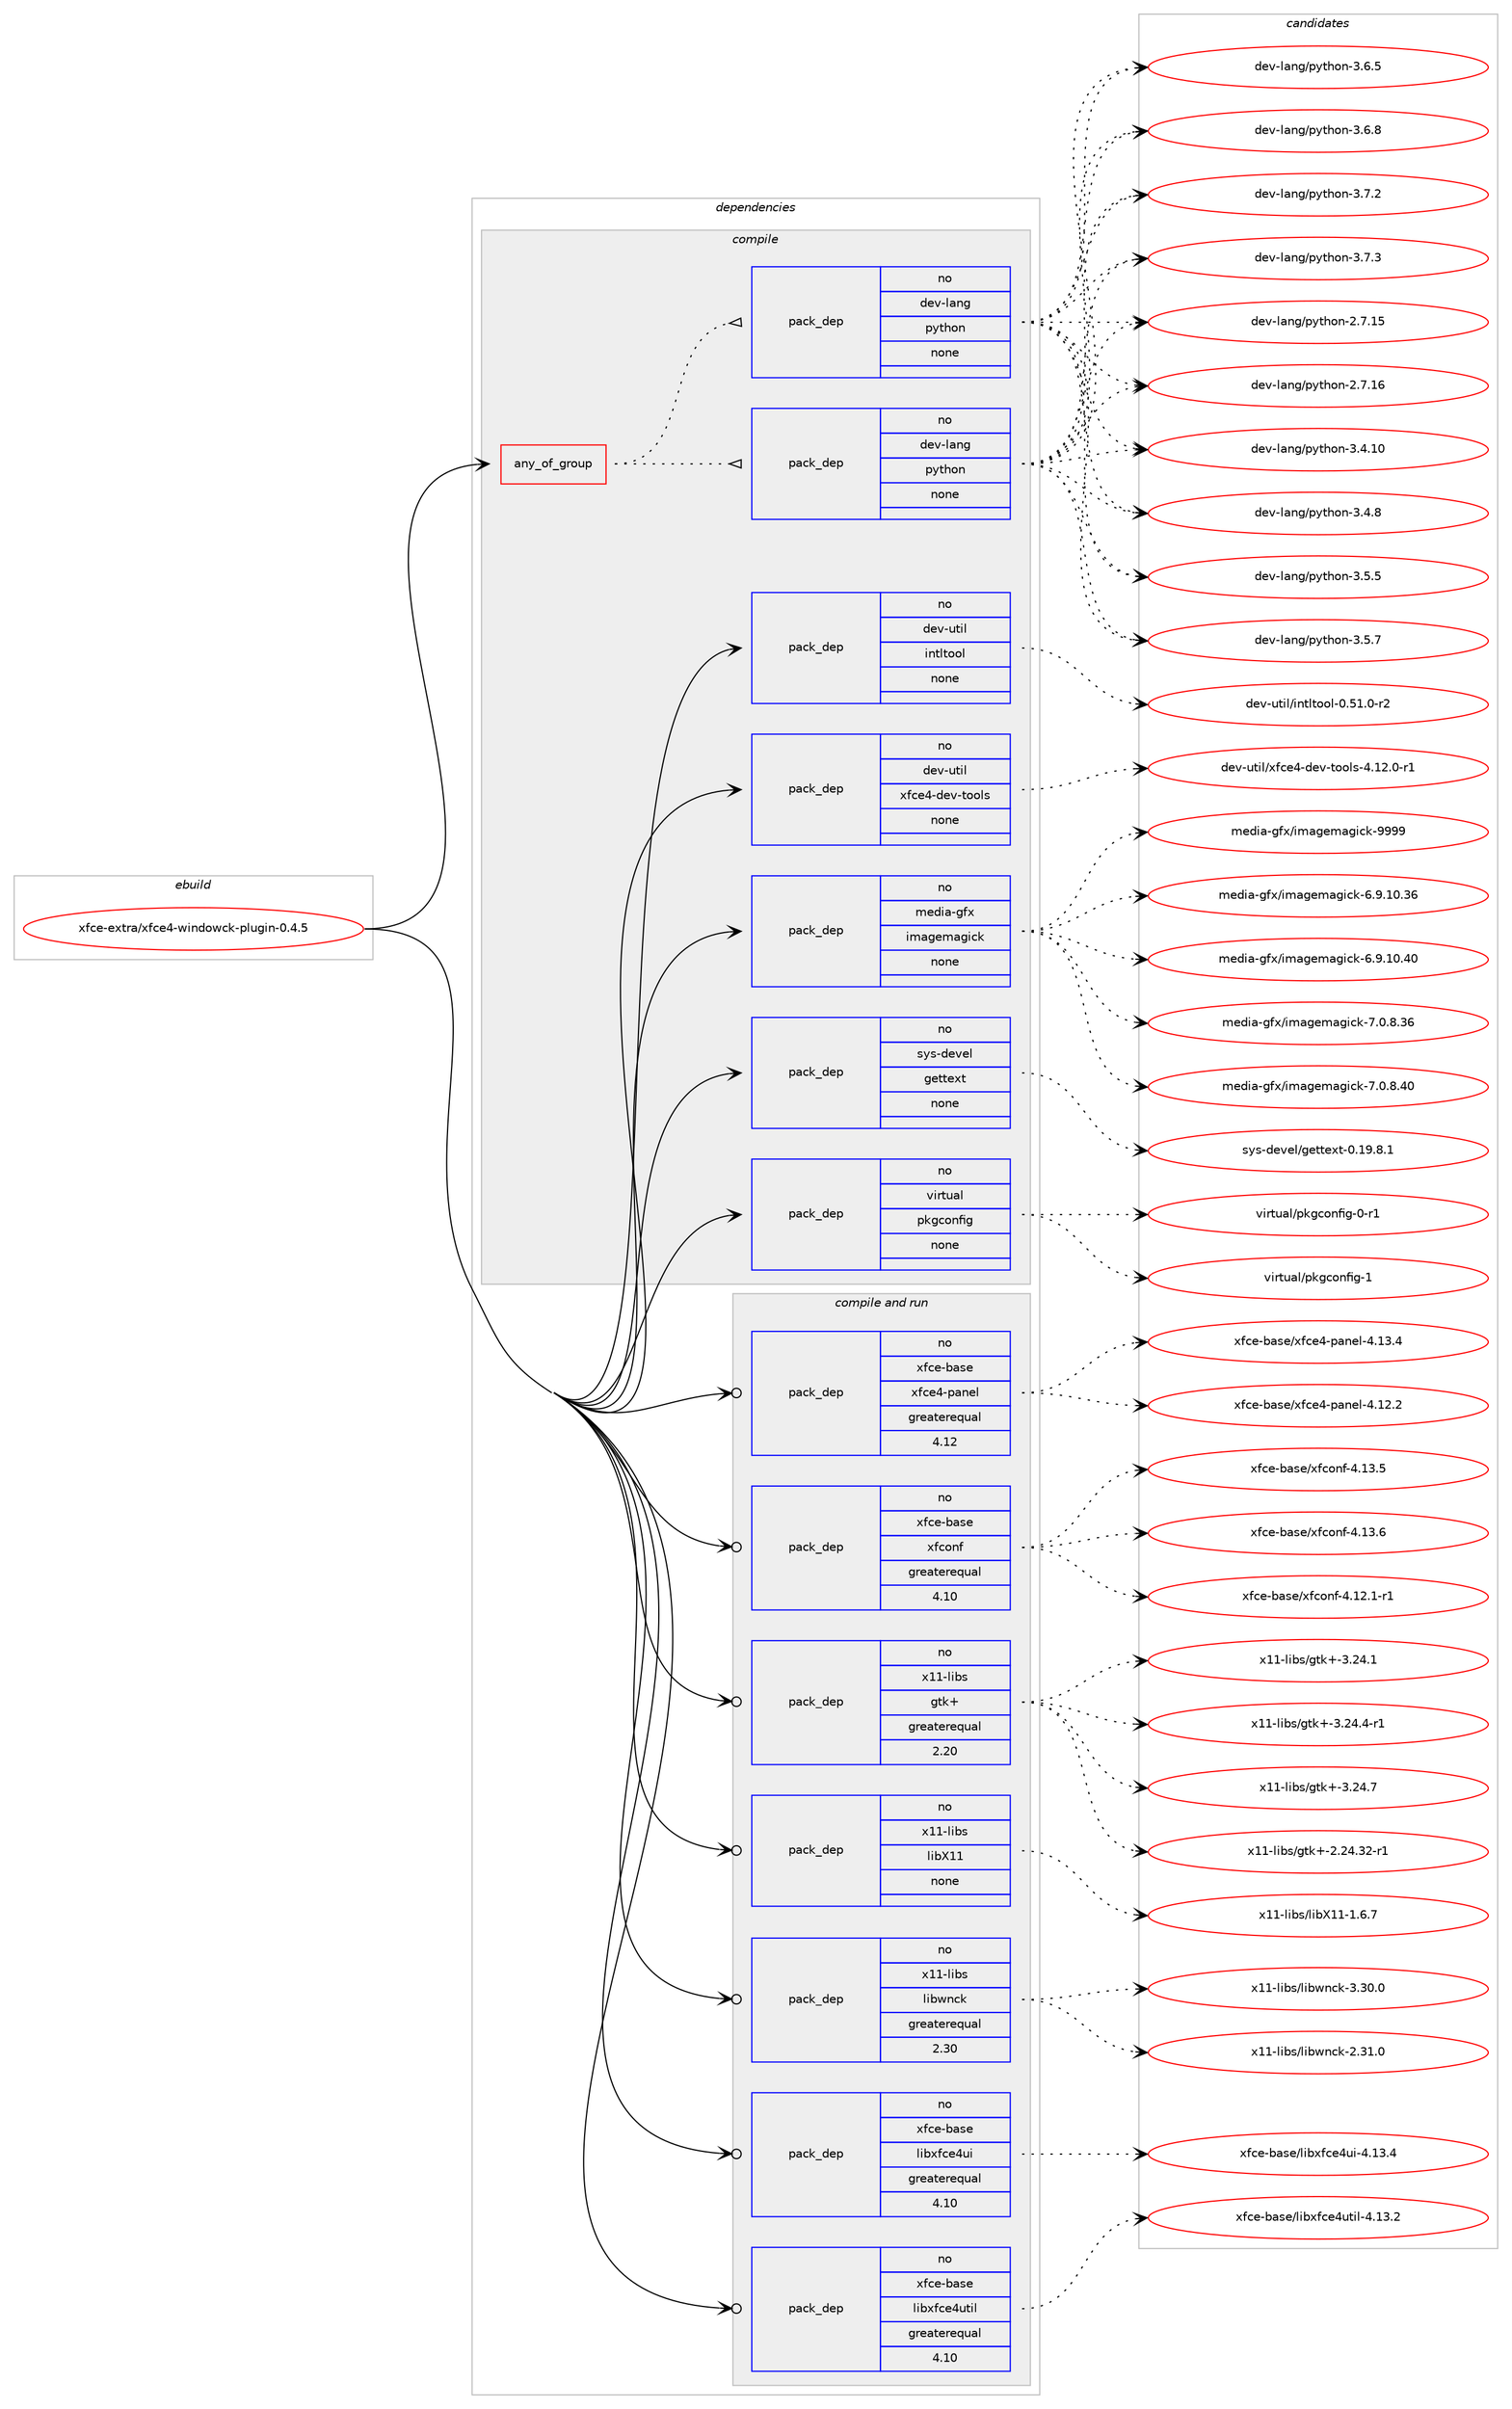 digraph prolog {

# *************
# Graph options
# *************

newrank=true;
concentrate=true;
compound=true;
graph [rankdir=LR,fontname=Helvetica,fontsize=10,ranksep=1.5];#, ranksep=2.5, nodesep=0.2];
edge  [arrowhead=vee];
node  [fontname=Helvetica,fontsize=10];

# **********
# The ebuild
# **********

subgraph cluster_leftcol {
color=gray;
rank=same;
label=<<i>ebuild</i>>;
id [label="xfce-extra/xfce4-windowck-plugin-0.4.5", color=red, width=4, href="../xfce-extra/xfce4-windowck-plugin-0.4.5.svg"];
}

# ****************
# The dependencies
# ****************

subgraph cluster_midcol {
color=gray;
label=<<i>dependencies</i>>;
subgraph cluster_compile {
fillcolor="#eeeeee";
style=filled;
label=<<i>compile</i>>;
subgraph any16 {
dependency2072 [label=<<TABLE BORDER="0" CELLBORDER="1" CELLSPACING="0" CELLPADDING="4"><TR><TD CELLPADDING="10">any_of_group</TD></TR></TABLE>>, shape=none, color=red];subgraph pack1966 {
dependency2073 [label=<<TABLE BORDER="0" CELLBORDER="1" CELLSPACING="0" CELLPADDING="4" WIDTH="220"><TR><TD ROWSPAN="6" CELLPADDING="30">pack_dep</TD></TR><TR><TD WIDTH="110">no</TD></TR><TR><TD>dev-lang</TD></TR><TR><TD>python</TD></TR><TR><TD>none</TD></TR><TR><TD></TD></TR></TABLE>>, shape=none, color=blue];
}
dependency2072:e -> dependency2073:w [weight=20,style="dotted",arrowhead="oinv"];
subgraph pack1967 {
dependency2074 [label=<<TABLE BORDER="0" CELLBORDER="1" CELLSPACING="0" CELLPADDING="4" WIDTH="220"><TR><TD ROWSPAN="6" CELLPADDING="30">pack_dep</TD></TR><TR><TD WIDTH="110">no</TD></TR><TR><TD>dev-lang</TD></TR><TR><TD>python</TD></TR><TR><TD>none</TD></TR><TR><TD></TD></TR></TABLE>>, shape=none, color=blue];
}
dependency2072:e -> dependency2074:w [weight=20,style="dotted",arrowhead="oinv"];
}
id:e -> dependency2072:w [weight=20,style="solid",arrowhead="vee"];
subgraph pack1968 {
dependency2075 [label=<<TABLE BORDER="0" CELLBORDER="1" CELLSPACING="0" CELLPADDING="4" WIDTH="220"><TR><TD ROWSPAN="6" CELLPADDING="30">pack_dep</TD></TR><TR><TD WIDTH="110">no</TD></TR><TR><TD>dev-util</TD></TR><TR><TD>intltool</TD></TR><TR><TD>none</TD></TR><TR><TD></TD></TR></TABLE>>, shape=none, color=blue];
}
id:e -> dependency2075:w [weight=20,style="solid",arrowhead="vee"];
subgraph pack1969 {
dependency2076 [label=<<TABLE BORDER="0" CELLBORDER="1" CELLSPACING="0" CELLPADDING="4" WIDTH="220"><TR><TD ROWSPAN="6" CELLPADDING="30">pack_dep</TD></TR><TR><TD WIDTH="110">no</TD></TR><TR><TD>dev-util</TD></TR><TR><TD>xfce4-dev-tools</TD></TR><TR><TD>none</TD></TR><TR><TD></TD></TR></TABLE>>, shape=none, color=blue];
}
id:e -> dependency2076:w [weight=20,style="solid",arrowhead="vee"];
subgraph pack1970 {
dependency2077 [label=<<TABLE BORDER="0" CELLBORDER="1" CELLSPACING="0" CELLPADDING="4" WIDTH="220"><TR><TD ROWSPAN="6" CELLPADDING="30">pack_dep</TD></TR><TR><TD WIDTH="110">no</TD></TR><TR><TD>media-gfx</TD></TR><TR><TD>imagemagick</TD></TR><TR><TD>none</TD></TR><TR><TD></TD></TR></TABLE>>, shape=none, color=blue];
}
id:e -> dependency2077:w [weight=20,style="solid",arrowhead="vee"];
subgraph pack1971 {
dependency2078 [label=<<TABLE BORDER="0" CELLBORDER="1" CELLSPACING="0" CELLPADDING="4" WIDTH="220"><TR><TD ROWSPAN="6" CELLPADDING="30">pack_dep</TD></TR><TR><TD WIDTH="110">no</TD></TR><TR><TD>sys-devel</TD></TR><TR><TD>gettext</TD></TR><TR><TD>none</TD></TR><TR><TD></TD></TR></TABLE>>, shape=none, color=blue];
}
id:e -> dependency2078:w [weight=20,style="solid",arrowhead="vee"];
subgraph pack1972 {
dependency2079 [label=<<TABLE BORDER="0" CELLBORDER="1" CELLSPACING="0" CELLPADDING="4" WIDTH="220"><TR><TD ROWSPAN="6" CELLPADDING="30">pack_dep</TD></TR><TR><TD WIDTH="110">no</TD></TR><TR><TD>virtual</TD></TR><TR><TD>pkgconfig</TD></TR><TR><TD>none</TD></TR><TR><TD></TD></TR></TABLE>>, shape=none, color=blue];
}
id:e -> dependency2079:w [weight=20,style="solid",arrowhead="vee"];
}
subgraph cluster_compileandrun {
fillcolor="#eeeeee";
style=filled;
label=<<i>compile and run</i>>;
subgraph pack1973 {
dependency2080 [label=<<TABLE BORDER="0" CELLBORDER="1" CELLSPACING="0" CELLPADDING="4" WIDTH="220"><TR><TD ROWSPAN="6" CELLPADDING="30">pack_dep</TD></TR><TR><TD WIDTH="110">no</TD></TR><TR><TD>x11-libs</TD></TR><TR><TD>gtk+</TD></TR><TR><TD>greaterequal</TD></TR><TR><TD>2.20</TD></TR></TABLE>>, shape=none, color=blue];
}
id:e -> dependency2080:w [weight=20,style="solid",arrowhead="odotvee"];
subgraph pack1974 {
dependency2081 [label=<<TABLE BORDER="0" CELLBORDER="1" CELLSPACING="0" CELLPADDING="4" WIDTH="220"><TR><TD ROWSPAN="6" CELLPADDING="30">pack_dep</TD></TR><TR><TD WIDTH="110">no</TD></TR><TR><TD>x11-libs</TD></TR><TR><TD>libX11</TD></TR><TR><TD>none</TD></TR><TR><TD></TD></TR></TABLE>>, shape=none, color=blue];
}
id:e -> dependency2081:w [weight=20,style="solid",arrowhead="odotvee"];
subgraph pack1975 {
dependency2082 [label=<<TABLE BORDER="0" CELLBORDER="1" CELLSPACING="0" CELLPADDING="4" WIDTH="220"><TR><TD ROWSPAN="6" CELLPADDING="30">pack_dep</TD></TR><TR><TD WIDTH="110">no</TD></TR><TR><TD>x11-libs</TD></TR><TR><TD>libwnck</TD></TR><TR><TD>greaterequal</TD></TR><TR><TD>2.30</TD></TR></TABLE>>, shape=none, color=blue];
}
id:e -> dependency2082:w [weight=20,style="solid",arrowhead="odotvee"];
subgraph pack1976 {
dependency2083 [label=<<TABLE BORDER="0" CELLBORDER="1" CELLSPACING="0" CELLPADDING="4" WIDTH="220"><TR><TD ROWSPAN="6" CELLPADDING="30">pack_dep</TD></TR><TR><TD WIDTH="110">no</TD></TR><TR><TD>xfce-base</TD></TR><TR><TD>libxfce4ui</TD></TR><TR><TD>greaterequal</TD></TR><TR><TD>4.10</TD></TR></TABLE>>, shape=none, color=blue];
}
id:e -> dependency2083:w [weight=20,style="solid",arrowhead="odotvee"];
subgraph pack1977 {
dependency2084 [label=<<TABLE BORDER="0" CELLBORDER="1" CELLSPACING="0" CELLPADDING="4" WIDTH="220"><TR><TD ROWSPAN="6" CELLPADDING="30">pack_dep</TD></TR><TR><TD WIDTH="110">no</TD></TR><TR><TD>xfce-base</TD></TR><TR><TD>libxfce4util</TD></TR><TR><TD>greaterequal</TD></TR><TR><TD>4.10</TD></TR></TABLE>>, shape=none, color=blue];
}
id:e -> dependency2084:w [weight=20,style="solid",arrowhead="odotvee"];
subgraph pack1978 {
dependency2085 [label=<<TABLE BORDER="0" CELLBORDER="1" CELLSPACING="0" CELLPADDING="4" WIDTH="220"><TR><TD ROWSPAN="6" CELLPADDING="30">pack_dep</TD></TR><TR><TD WIDTH="110">no</TD></TR><TR><TD>xfce-base</TD></TR><TR><TD>xfce4-panel</TD></TR><TR><TD>greaterequal</TD></TR><TR><TD>4.12</TD></TR></TABLE>>, shape=none, color=blue];
}
id:e -> dependency2085:w [weight=20,style="solid",arrowhead="odotvee"];
subgraph pack1979 {
dependency2086 [label=<<TABLE BORDER="0" CELLBORDER="1" CELLSPACING="0" CELLPADDING="4" WIDTH="220"><TR><TD ROWSPAN="6" CELLPADDING="30">pack_dep</TD></TR><TR><TD WIDTH="110">no</TD></TR><TR><TD>xfce-base</TD></TR><TR><TD>xfconf</TD></TR><TR><TD>greaterequal</TD></TR><TR><TD>4.10</TD></TR></TABLE>>, shape=none, color=blue];
}
id:e -> dependency2086:w [weight=20,style="solid",arrowhead="odotvee"];
}
subgraph cluster_run {
fillcolor="#eeeeee";
style=filled;
label=<<i>run</i>>;
}
}

# **************
# The candidates
# **************

subgraph cluster_choices {
rank=same;
color=gray;
label=<<i>candidates</i>>;

subgraph choice1966 {
color=black;
nodesep=1;
choice10010111845108971101034711212111610411111045504655464953 [label="dev-lang/python-2.7.15", color=red, width=4,href="../dev-lang/python-2.7.15.svg"];
choice10010111845108971101034711212111610411111045504655464954 [label="dev-lang/python-2.7.16", color=red, width=4,href="../dev-lang/python-2.7.16.svg"];
choice10010111845108971101034711212111610411111045514652464948 [label="dev-lang/python-3.4.10", color=red, width=4,href="../dev-lang/python-3.4.10.svg"];
choice100101118451089711010347112121116104111110455146524656 [label="dev-lang/python-3.4.8", color=red, width=4,href="../dev-lang/python-3.4.8.svg"];
choice100101118451089711010347112121116104111110455146534653 [label="dev-lang/python-3.5.5", color=red, width=4,href="../dev-lang/python-3.5.5.svg"];
choice100101118451089711010347112121116104111110455146534655 [label="dev-lang/python-3.5.7", color=red, width=4,href="../dev-lang/python-3.5.7.svg"];
choice100101118451089711010347112121116104111110455146544653 [label="dev-lang/python-3.6.5", color=red, width=4,href="../dev-lang/python-3.6.5.svg"];
choice100101118451089711010347112121116104111110455146544656 [label="dev-lang/python-3.6.8", color=red, width=4,href="../dev-lang/python-3.6.8.svg"];
choice100101118451089711010347112121116104111110455146554650 [label="dev-lang/python-3.7.2", color=red, width=4,href="../dev-lang/python-3.7.2.svg"];
choice100101118451089711010347112121116104111110455146554651 [label="dev-lang/python-3.7.3", color=red, width=4,href="../dev-lang/python-3.7.3.svg"];
dependency2073:e -> choice10010111845108971101034711212111610411111045504655464953:w [style=dotted,weight="100"];
dependency2073:e -> choice10010111845108971101034711212111610411111045504655464954:w [style=dotted,weight="100"];
dependency2073:e -> choice10010111845108971101034711212111610411111045514652464948:w [style=dotted,weight="100"];
dependency2073:e -> choice100101118451089711010347112121116104111110455146524656:w [style=dotted,weight="100"];
dependency2073:e -> choice100101118451089711010347112121116104111110455146534653:w [style=dotted,weight="100"];
dependency2073:e -> choice100101118451089711010347112121116104111110455146534655:w [style=dotted,weight="100"];
dependency2073:e -> choice100101118451089711010347112121116104111110455146544653:w [style=dotted,weight="100"];
dependency2073:e -> choice100101118451089711010347112121116104111110455146544656:w [style=dotted,weight="100"];
dependency2073:e -> choice100101118451089711010347112121116104111110455146554650:w [style=dotted,weight="100"];
dependency2073:e -> choice100101118451089711010347112121116104111110455146554651:w [style=dotted,weight="100"];
}
subgraph choice1967 {
color=black;
nodesep=1;
choice10010111845108971101034711212111610411111045504655464953 [label="dev-lang/python-2.7.15", color=red, width=4,href="../dev-lang/python-2.7.15.svg"];
choice10010111845108971101034711212111610411111045504655464954 [label="dev-lang/python-2.7.16", color=red, width=4,href="../dev-lang/python-2.7.16.svg"];
choice10010111845108971101034711212111610411111045514652464948 [label="dev-lang/python-3.4.10", color=red, width=4,href="../dev-lang/python-3.4.10.svg"];
choice100101118451089711010347112121116104111110455146524656 [label="dev-lang/python-3.4.8", color=red, width=4,href="../dev-lang/python-3.4.8.svg"];
choice100101118451089711010347112121116104111110455146534653 [label="dev-lang/python-3.5.5", color=red, width=4,href="../dev-lang/python-3.5.5.svg"];
choice100101118451089711010347112121116104111110455146534655 [label="dev-lang/python-3.5.7", color=red, width=4,href="../dev-lang/python-3.5.7.svg"];
choice100101118451089711010347112121116104111110455146544653 [label="dev-lang/python-3.6.5", color=red, width=4,href="../dev-lang/python-3.6.5.svg"];
choice100101118451089711010347112121116104111110455146544656 [label="dev-lang/python-3.6.8", color=red, width=4,href="../dev-lang/python-3.6.8.svg"];
choice100101118451089711010347112121116104111110455146554650 [label="dev-lang/python-3.7.2", color=red, width=4,href="../dev-lang/python-3.7.2.svg"];
choice100101118451089711010347112121116104111110455146554651 [label="dev-lang/python-3.7.3", color=red, width=4,href="../dev-lang/python-3.7.3.svg"];
dependency2074:e -> choice10010111845108971101034711212111610411111045504655464953:w [style=dotted,weight="100"];
dependency2074:e -> choice10010111845108971101034711212111610411111045504655464954:w [style=dotted,weight="100"];
dependency2074:e -> choice10010111845108971101034711212111610411111045514652464948:w [style=dotted,weight="100"];
dependency2074:e -> choice100101118451089711010347112121116104111110455146524656:w [style=dotted,weight="100"];
dependency2074:e -> choice100101118451089711010347112121116104111110455146534653:w [style=dotted,weight="100"];
dependency2074:e -> choice100101118451089711010347112121116104111110455146534655:w [style=dotted,weight="100"];
dependency2074:e -> choice100101118451089711010347112121116104111110455146544653:w [style=dotted,weight="100"];
dependency2074:e -> choice100101118451089711010347112121116104111110455146544656:w [style=dotted,weight="100"];
dependency2074:e -> choice100101118451089711010347112121116104111110455146554650:w [style=dotted,weight="100"];
dependency2074:e -> choice100101118451089711010347112121116104111110455146554651:w [style=dotted,weight="100"];
}
subgraph choice1968 {
color=black;
nodesep=1;
choice1001011184511711610510847105110116108116111111108454846534946484511450 [label="dev-util/intltool-0.51.0-r2", color=red, width=4,href="../dev-util/intltool-0.51.0-r2.svg"];
dependency2075:e -> choice1001011184511711610510847105110116108116111111108454846534946484511450:w [style=dotted,weight="100"];
}
subgraph choice1969 {
color=black;
nodesep=1;
choice100101118451171161051084712010299101524510010111845116111111108115455246495046484511449 [label="dev-util/xfce4-dev-tools-4.12.0-r1", color=red, width=4,href="../dev-util/xfce4-dev-tools-4.12.0-r1.svg"];
dependency2076:e -> choice100101118451171161051084712010299101524510010111845116111111108115455246495046484511449:w [style=dotted,weight="100"];
}
subgraph choice1970 {
color=black;
nodesep=1;
choice10910110010597451031021204710510997103101109971031059910745544657464948465154 [label="media-gfx/imagemagick-6.9.10.36", color=red, width=4,href="../media-gfx/imagemagick-6.9.10.36.svg"];
choice10910110010597451031021204710510997103101109971031059910745544657464948465248 [label="media-gfx/imagemagick-6.9.10.40", color=red, width=4,href="../media-gfx/imagemagick-6.9.10.40.svg"];
choice109101100105974510310212047105109971031011099710310599107455546484656465154 [label="media-gfx/imagemagick-7.0.8.36", color=red, width=4,href="../media-gfx/imagemagick-7.0.8.36.svg"];
choice109101100105974510310212047105109971031011099710310599107455546484656465248 [label="media-gfx/imagemagick-7.0.8.40", color=red, width=4,href="../media-gfx/imagemagick-7.0.8.40.svg"];
choice1091011001059745103102120471051099710310110997103105991074557575757 [label="media-gfx/imagemagick-9999", color=red, width=4,href="../media-gfx/imagemagick-9999.svg"];
dependency2077:e -> choice10910110010597451031021204710510997103101109971031059910745544657464948465154:w [style=dotted,weight="100"];
dependency2077:e -> choice10910110010597451031021204710510997103101109971031059910745544657464948465248:w [style=dotted,weight="100"];
dependency2077:e -> choice109101100105974510310212047105109971031011099710310599107455546484656465154:w [style=dotted,weight="100"];
dependency2077:e -> choice109101100105974510310212047105109971031011099710310599107455546484656465248:w [style=dotted,weight="100"];
dependency2077:e -> choice1091011001059745103102120471051099710310110997103105991074557575757:w [style=dotted,weight="100"];
}
subgraph choice1971 {
color=black;
nodesep=1;
choice1151211154510010111810110847103101116116101120116454846495746564649 [label="sys-devel/gettext-0.19.8.1", color=red, width=4,href="../sys-devel/gettext-0.19.8.1.svg"];
dependency2078:e -> choice1151211154510010111810110847103101116116101120116454846495746564649:w [style=dotted,weight="100"];
}
subgraph choice1972 {
color=black;
nodesep=1;
choice11810511411611797108471121071039911111010210510345484511449 [label="virtual/pkgconfig-0-r1", color=red, width=4,href="../virtual/pkgconfig-0-r1.svg"];
choice1181051141161179710847112107103991111101021051034549 [label="virtual/pkgconfig-1", color=red, width=4,href="../virtual/pkgconfig-1.svg"];
dependency2079:e -> choice11810511411611797108471121071039911111010210510345484511449:w [style=dotted,weight="100"];
dependency2079:e -> choice1181051141161179710847112107103991111101021051034549:w [style=dotted,weight="100"];
}
subgraph choice1973 {
color=black;
nodesep=1;
choice12049494510810598115471031161074345504650524651504511449 [label="x11-libs/gtk+-2.24.32-r1", color=red, width=4,href="../x11-libs/gtk+-2.24.32-r1.svg"];
choice12049494510810598115471031161074345514650524649 [label="x11-libs/gtk+-3.24.1", color=red, width=4,href="../x11-libs/gtk+-3.24.1.svg"];
choice120494945108105981154710311610743455146505246524511449 [label="x11-libs/gtk+-3.24.4-r1", color=red, width=4,href="../x11-libs/gtk+-3.24.4-r1.svg"];
choice12049494510810598115471031161074345514650524655 [label="x11-libs/gtk+-3.24.7", color=red, width=4,href="../x11-libs/gtk+-3.24.7.svg"];
dependency2080:e -> choice12049494510810598115471031161074345504650524651504511449:w [style=dotted,weight="100"];
dependency2080:e -> choice12049494510810598115471031161074345514650524649:w [style=dotted,weight="100"];
dependency2080:e -> choice120494945108105981154710311610743455146505246524511449:w [style=dotted,weight="100"];
dependency2080:e -> choice12049494510810598115471031161074345514650524655:w [style=dotted,weight="100"];
}
subgraph choice1974 {
color=black;
nodesep=1;
choice120494945108105981154710810598884949454946544655 [label="x11-libs/libX11-1.6.7", color=red, width=4,href="../x11-libs/libX11-1.6.7.svg"];
dependency2081:e -> choice120494945108105981154710810598884949454946544655:w [style=dotted,weight="100"];
}
subgraph choice1975 {
color=black;
nodesep=1;
choice1204949451081059811547108105981191109910745504651494648 [label="x11-libs/libwnck-2.31.0", color=red, width=4,href="../x11-libs/libwnck-2.31.0.svg"];
choice1204949451081059811547108105981191109910745514651484648 [label="x11-libs/libwnck-3.30.0", color=red, width=4,href="../x11-libs/libwnck-3.30.0.svg"];
dependency2082:e -> choice1204949451081059811547108105981191109910745504651494648:w [style=dotted,weight="100"];
dependency2082:e -> choice1204949451081059811547108105981191109910745514651484648:w [style=dotted,weight="100"];
}
subgraph choice1976 {
color=black;
nodesep=1;
choice120102991014598971151014710810598120102991015211710545524649514652 [label="xfce-base/libxfce4ui-4.13.4", color=red, width=4,href="../xfce-base/libxfce4ui-4.13.4.svg"];
dependency2083:e -> choice120102991014598971151014710810598120102991015211710545524649514652:w [style=dotted,weight="100"];
}
subgraph choice1977 {
color=black;
nodesep=1;
choice120102991014598971151014710810598120102991015211711610510845524649514650 [label="xfce-base/libxfce4util-4.13.2", color=red, width=4,href="../xfce-base/libxfce4util-4.13.2.svg"];
dependency2084:e -> choice120102991014598971151014710810598120102991015211711610510845524649514650:w [style=dotted,weight="100"];
}
subgraph choice1978 {
color=black;
nodesep=1;
choice12010299101459897115101471201029910152451129711010110845524649504650 [label="xfce-base/xfce4-panel-4.12.2", color=red, width=4,href="../xfce-base/xfce4-panel-4.12.2.svg"];
choice12010299101459897115101471201029910152451129711010110845524649514652 [label="xfce-base/xfce4-panel-4.13.4", color=red, width=4,href="../xfce-base/xfce4-panel-4.13.4.svg"];
dependency2085:e -> choice12010299101459897115101471201029910152451129711010110845524649504650:w [style=dotted,weight="100"];
dependency2085:e -> choice12010299101459897115101471201029910152451129711010110845524649514652:w [style=dotted,weight="100"];
}
subgraph choice1979 {
color=black;
nodesep=1;
choice120102991014598971151014712010299111110102455246495046494511449 [label="xfce-base/xfconf-4.12.1-r1", color=red, width=4,href="../xfce-base/xfconf-4.12.1-r1.svg"];
choice12010299101459897115101471201029911111010245524649514653 [label="xfce-base/xfconf-4.13.5", color=red, width=4,href="../xfce-base/xfconf-4.13.5.svg"];
choice12010299101459897115101471201029911111010245524649514654 [label="xfce-base/xfconf-4.13.6", color=red, width=4,href="../xfce-base/xfconf-4.13.6.svg"];
dependency2086:e -> choice120102991014598971151014712010299111110102455246495046494511449:w [style=dotted,weight="100"];
dependency2086:e -> choice12010299101459897115101471201029911111010245524649514653:w [style=dotted,weight="100"];
dependency2086:e -> choice12010299101459897115101471201029911111010245524649514654:w [style=dotted,weight="100"];
}
}

}
